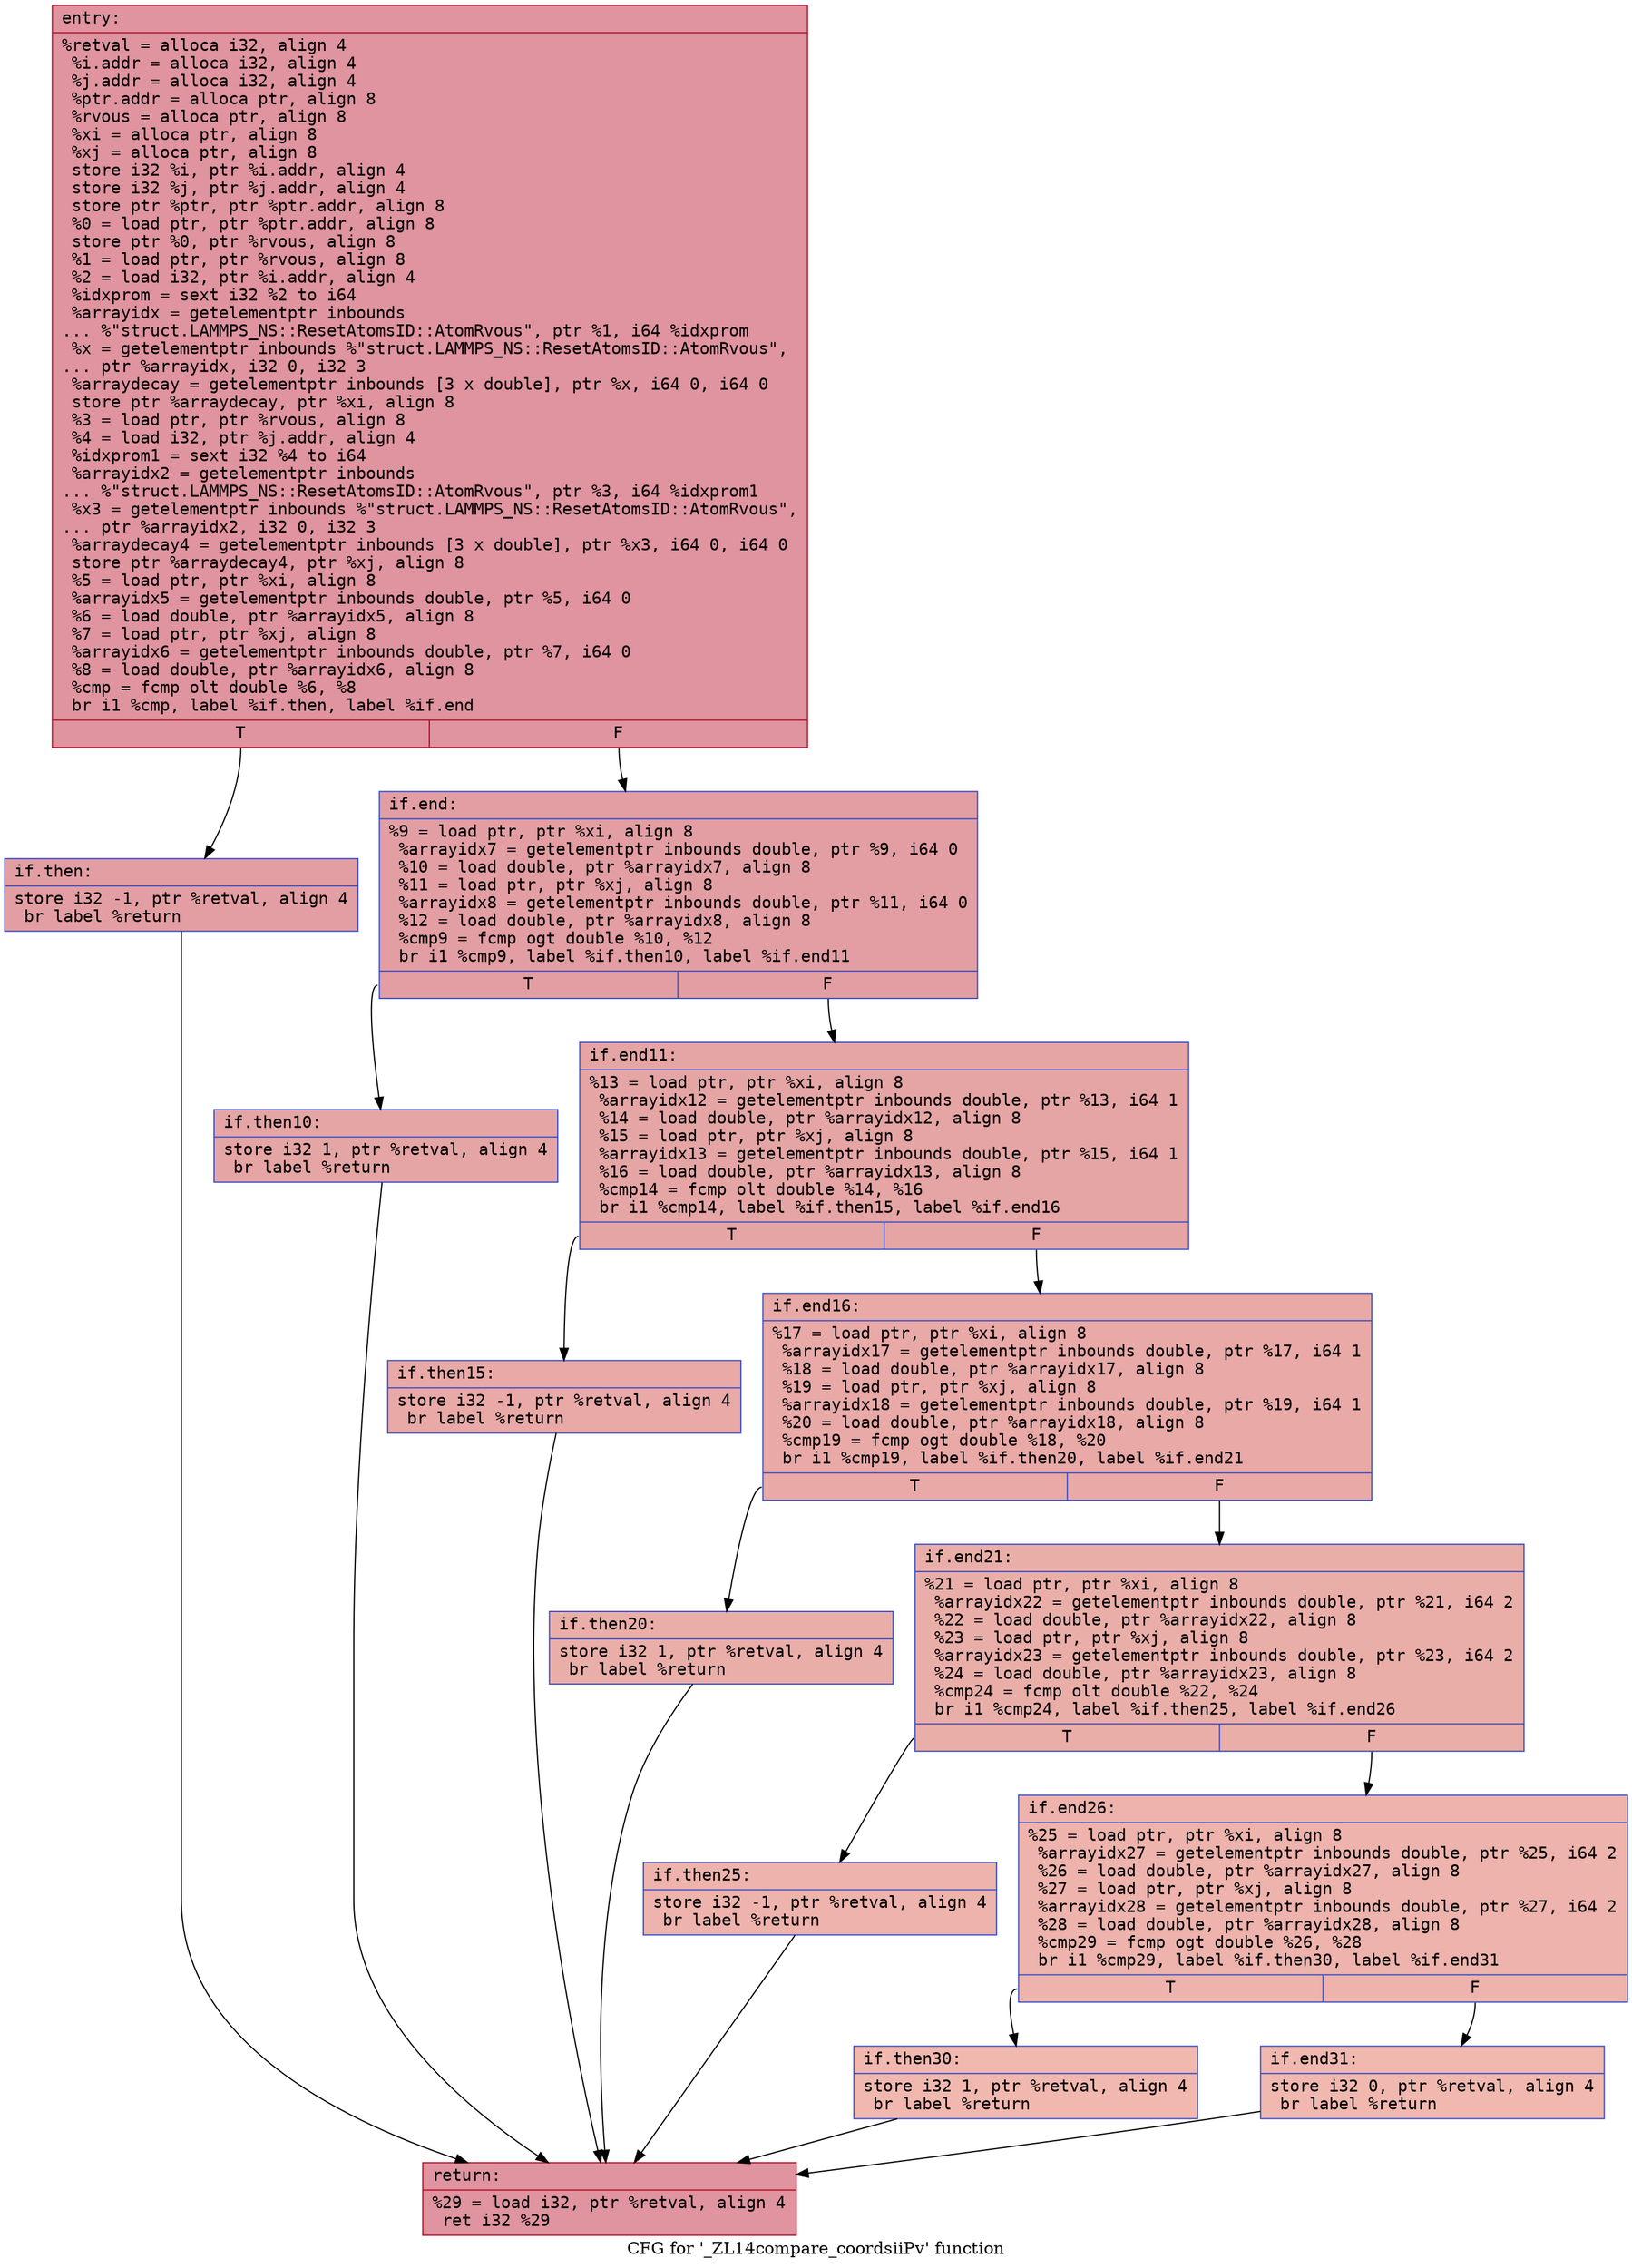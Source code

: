 digraph "CFG for '_ZL14compare_coordsiiPv' function" {
	label="CFG for '_ZL14compare_coordsiiPv' function";

	Node0x55bab6497860 [shape=record,color="#b70d28ff", style=filled, fillcolor="#b70d2870" fontname="Courier",label="{entry:\l|  %retval = alloca i32, align 4\l  %i.addr = alloca i32, align 4\l  %j.addr = alloca i32, align 4\l  %ptr.addr = alloca ptr, align 8\l  %rvous = alloca ptr, align 8\l  %xi = alloca ptr, align 8\l  %xj = alloca ptr, align 8\l  store i32 %i, ptr %i.addr, align 4\l  store i32 %j, ptr %j.addr, align 4\l  store ptr %ptr, ptr %ptr.addr, align 8\l  %0 = load ptr, ptr %ptr.addr, align 8\l  store ptr %0, ptr %rvous, align 8\l  %1 = load ptr, ptr %rvous, align 8\l  %2 = load i32, ptr %i.addr, align 4\l  %idxprom = sext i32 %2 to i64\l  %arrayidx = getelementptr inbounds\l... %\"struct.LAMMPS_NS::ResetAtomsID::AtomRvous\", ptr %1, i64 %idxprom\l  %x = getelementptr inbounds %\"struct.LAMMPS_NS::ResetAtomsID::AtomRvous\",\l... ptr %arrayidx, i32 0, i32 3\l  %arraydecay = getelementptr inbounds [3 x double], ptr %x, i64 0, i64 0\l  store ptr %arraydecay, ptr %xi, align 8\l  %3 = load ptr, ptr %rvous, align 8\l  %4 = load i32, ptr %j.addr, align 4\l  %idxprom1 = sext i32 %4 to i64\l  %arrayidx2 = getelementptr inbounds\l... %\"struct.LAMMPS_NS::ResetAtomsID::AtomRvous\", ptr %3, i64 %idxprom1\l  %x3 = getelementptr inbounds %\"struct.LAMMPS_NS::ResetAtomsID::AtomRvous\",\l... ptr %arrayidx2, i32 0, i32 3\l  %arraydecay4 = getelementptr inbounds [3 x double], ptr %x3, i64 0, i64 0\l  store ptr %arraydecay4, ptr %xj, align 8\l  %5 = load ptr, ptr %xi, align 8\l  %arrayidx5 = getelementptr inbounds double, ptr %5, i64 0\l  %6 = load double, ptr %arrayidx5, align 8\l  %7 = load ptr, ptr %xj, align 8\l  %arrayidx6 = getelementptr inbounds double, ptr %7, i64 0\l  %8 = load double, ptr %arrayidx6, align 8\l  %cmp = fcmp olt double %6, %8\l  br i1 %cmp, label %if.then, label %if.end\l|{<s0>T|<s1>F}}"];
	Node0x55bab6497860:s0 -> Node0x55bab6498de0[tooltip="entry -> if.then\nProbability 50.00%" ];
	Node0x55bab6497860:s1 -> Node0x55bab6498e50[tooltip="entry -> if.end\nProbability 50.00%" ];
	Node0x55bab6498de0 [shape=record,color="#3d50c3ff", style=filled, fillcolor="#be242e70" fontname="Courier",label="{if.then:\l|  store i32 -1, ptr %retval, align 4\l  br label %return\l}"];
	Node0x55bab6498de0 -> Node0x55bab649a5c0[tooltip="if.then -> return\nProbability 100.00%" ];
	Node0x55bab6498e50 [shape=record,color="#3d50c3ff", style=filled, fillcolor="#be242e70" fontname="Courier",label="{if.end:\l|  %9 = load ptr, ptr %xi, align 8\l  %arrayidx7 = getelementptr inbounds double, ptr %9, i64 0\l  %10 = load double, ptr %arrayidx7, align 8\l  %11 = load ptr, ptr %xj, align 8\l  %arrayidx8 = getelementptr inbounds double, ptr %11, i64 0\l  %12 = load double, ptr %arrayidx8, align 8\l  %cmp9 = fcmp ogt double %10, %12\l  br i1 %cmp9, label %if.then10, label %if.end11\l|{<s0>T|<s1>F}}"];
	Node0x55bab6498e50:s0 -> Node0x55bab649ac80[tooltip="if.end -> if.then10\nProbability 50.00%" ];
	Node0x55bab6498e50:s1 -> Node0x55bab649ad00[tooltip="if.end -> if.end11\nProbability 50.00%" ];
	Node0x55bab649ac80 [shape=record,color="#3d50c3ff", style=filled, fillcolor="#c5333470" fontname="Courier",label="{if.then10:\l|  store i32 1, ptr %retval, align 4\l  br label %return\l}"];
	Node0x55bab649ac80 -> Node0x55bab649a5c0[tooltip="if.then10 -> return\nProbability 100.00%" ];
	Node0x55bab649ad00 [shape=record,color="#3d50c3ff", style=filled, fillcolor="#c5333470" fontname="Courier",label="{if.end11:\l|  %13 = load ptr, ptr %xi, align 8\l  %arrayidx12 = getelementptr inbounds double, ptr %13, i64 1\l  %14 = load double, ptr %arrayidx12, align 8\l  %15 = load ptr, ptr %xj, align 8\l  %arrayidx13 = getelementptr inbounds double, ptr %15, i64 1\l  %16 = load double, ptr %arrayidx13, align 8\l  %cmp14 = fcmp olt double %14, %16\l  br i1 %cmp14, label %if.then15, label %if.end16\l|{<s0>T|<s1>F}}"];
	Node0x55bab649ad00:s0 -> Node0x55bab649b390[tooltip="if.end11 -> if.then15\nProbability 50.00%" ];
	Node0x55bab649ad00:s1 -> Node0x55bab649b410[tooltip="if.end11 -> if.end16\nProbability 50.00%" ];
	Node0x55bab649b390 [shape=record,color="#3d50c3ff", style=filled, fillcolor="#ca3b3770" fontname="Courier",label="{if.then15:\l|  store i32 -1, ptr %retval, align 4\l  br label %return\l}"];
	Node0x55bab649b390 -> Node0x55bab649a5c0[tooltip="if.then15 -> return\nProbability 100.00%" ];
	Node0x55bab649b410 [shape=record,color="#3d50c3ff", style=filled, fillcolor="#ca3b3770" fontname="Courier",label="{if.end16:\l|  %17 = load ptr, ptr %xi, align 8\l  %arrayidx17 = getelementptr inbounds double, ptr %17, i64 1\l  %18 = load double, ptr %arrayidx17, align 8\l  %19 = load ptr, ptr %xj, align 8\l  %arrayidx18 = getelementptr inbounds double, ptr %19, i64 1\l  %20 = load double, ptr %arrayidx18, align 8\l  %cmp19 = fcmp ogt double %18, %20\l  br i1 %cmp19, label %if.then20, label %if.end21\l|{<s0>T|<s1>F}}"];
	Node0x55bab649b410:s0 -> Node0x55bab649baa0[tooltip="if.end16 -> if.then20\nProbability 50.00%" ];
	Node0x55bab649b410:s1 -> Node0x55bab649bb20[tooltip="if.end16 -> if.end21\nProbability 50.00%" ];
	Node0x55bab649baa0 [shape=record,color="#3d50c3ff", style=filled, fillcolor="#d0473d70" fontname="Courier",label="{if.then20:\l|  store i32 1, ptr %retval, align 4\l  br label %return\l}"];
	Node0x55bab649baa0 -> Node0x55bab649a5c0[tooltip="if.then20 -> return\nProbability 100.00%" ];
	Node0x55bab649bb20 [shape=record,color="#3d50c3ff", style=filled, fillcolor="#d0473d70" fontname="Courier",label="{if.end21:\l|  %21 = load ptr, ptr %xi, align 8\l  %arrayidx22 = getelementptr inbounds double, ptr %21, i64 2\l  %22 = load double, ptr %arrayidx22, align 8\l  %23 = load ptr, ptr %xj, align 8\l  %arrayidx23 = getelementptr inbounds double, ptr %23, i64 2\l  %24 = load double, ptr %arrayidx23, align 8\l  %cmp24 = fcmp olt double %22, %24\l  br i1 %cmp24, label %if.then25, label %if.end26\l|{<s0>T|<s1>F}}"];
	Node0x55bab649bb20:s0 -> Node0x55bab649c1b0[tooltip="if.end21 -> if.then25\nProbability 50.00%" ];
	Node0x55bab649bb20:s1 -> Node0x55bab649c230[tooltip="if.end21 -> if.end26\nProbability 50.00%" ];
	Node0x55bab649c1b0 [shape=record,color="#3d50c3ff", style=filled, fillcolor="#d6524470" fontname="Courier",label="{if.then25:\l|  store i32 -1, ptr %retval, align 4\l  br label %return\l}"];
	Node0x55bab649c1b0 -> Node0x55bab649a5c0[tooltip="if.then25 -> return\nProbability 100.00%" ];
	Node0x55bab649c230 [shape=record,color="#3d50c3ff", style=filled, fillcolor="#d6524470" fontname="Courier",label="{if.end26:\l|  %25 = load ptr, ptr %xi, align 8\l  %arrayidx27 = getelementptr inbounds double, ptr %25, i64 2\l  %26 = load double, ptr %arrayidx27, align 8\l  %27 = load ptr, ptr %xj, align 8\l  %arrayidx28 = getelementptr inbounds double, ptr %27, i64 2\l  %28 = load double, ptr %arrayidx28, align 8\l  %cmp29 = fcmp ogt double %26, %28\l  br i1 %cmp29, label %if.then30, label %if.end31\l|{<s0>T|<s1>F}}"];
	Node0x55bab649c230:s0 -> Node0x55bab649c8c0[tooltip="if.end26 -> if.then30\nProbability 50.00%" ];
	Node0x55bab649c230:s1 -> Node0x55bab643b1e0[tooltip="if.end26 -> if.end31\nProbability 50.00%" ];
	Node0x55bab649c8c0 [shape=record,color="#3d50c3ff", style=filled, fillcolor="#dc5d4a70" fontname="Courier",label="{if.then30:\l|  store i32 1, ptr %retval, align 4\l  br label %return\l}"];
	Node0x55bab649c8c0 -> Node0x55bab649a5c0[tooltip="if.then30 -> return\nProbability 100.00%" ];
	Node0x55bab643b1e0 [shape=record,color="#3d50c3ff", style=filled, fillcolor="#dc5d4a70" fontname="Courier",label="{if.end31:\l|  store i32 0, ptr %retval, align 4\l  br label %return\l}"];
	Node0x55bab643b1e0 -> Node0x55bab649a5c0[tooltip="if.end31 -> return\nProbability 100.00%" ];
	Node0x55bab649a5c0 [shape=record,color="#b70d28ff", style=filled, fillcolor="#b70d2870" fontname="Courier",label="{return:\l|  %29 = load i32, ptr %retval, align 4\l  ret i32 %29\l}"];
}
